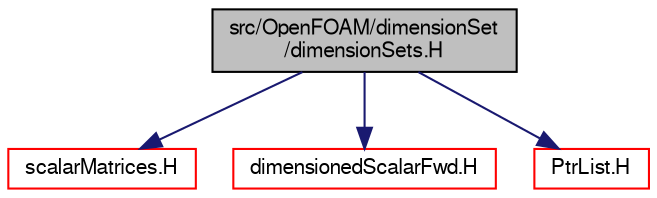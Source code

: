 digraph "src/OpenFOAM/dimensionSet/dimensionSets.H"
{
  bgcolor="transparent";
  edge [fontname="FreeSans",fontsize="10",labelfontname="FreeSans",labelfontsize="10"];
  node [fontname="FreeSans",fontsize="10",shape=record];
  Node0 [label="src/OpenFOAM/dimensionSet\l/dimensionSets.H",height=0.2,width=0.4,color="black", fillcolor="grey75", style="filled", fontcolor="black"];
  Node0 -> Node1 [color="midnightblue",fontsize="10",style="solid",fontname="FreeSans"];
  Node1 [label="scalarMatrices.H",height=0.2,width=0.4,color="red",URL="$a11024.html"];
  Node0 -> Node91 [color="midnightblue",fontsize="10",style="solid",fontname="FreeSans"];
  Node91 [label="dimensionedScalarFwd.H",height=0.2,width=0.4,color="red",URL="$a09350.html"];
  Node0 -> Node92 [color="midnightblue",fontsize="10",style="solid",fontname="FreeSans"];
  Node92 [label="PtrList.H",height=0.2,width=0.4,color="red",URL="$a08717.html"];
}
